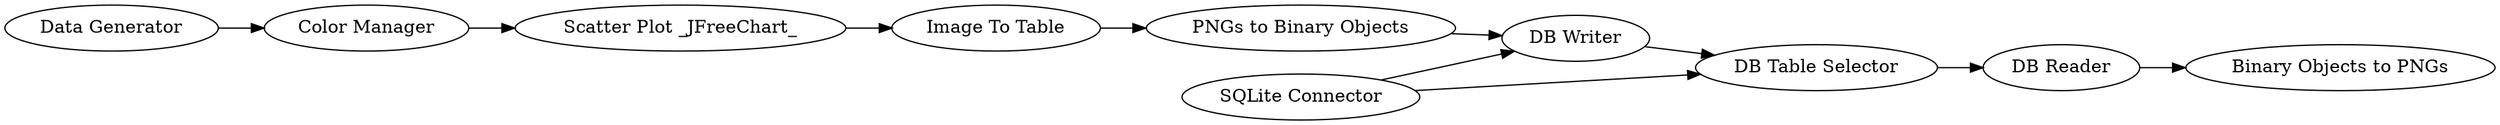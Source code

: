 digraph {
	17 -> 15
	6 -> 5
	7 -> 11
	11 -> 16
	13 -> 16
	13 -> 17
	15 -> 12
	5 -> 7
	16 -> 17
	4 -> 6
	5 [label="Scatter Plot _JFreeChart_"]
	16 [label="DB Writer"]
	13 [label="SQLite Connector"]
	7 [label="Image To Table"]
	11 [label="PNGs to Binary Objects"]
	4 [label="Data Generator"]
	6 [label="Color Manager"]
	15 [label="DB Reader"]
	17 [label="DB Table Selector"]
	12 [label="Binary Objects to PNGs"]
	rankdir=LR
}
